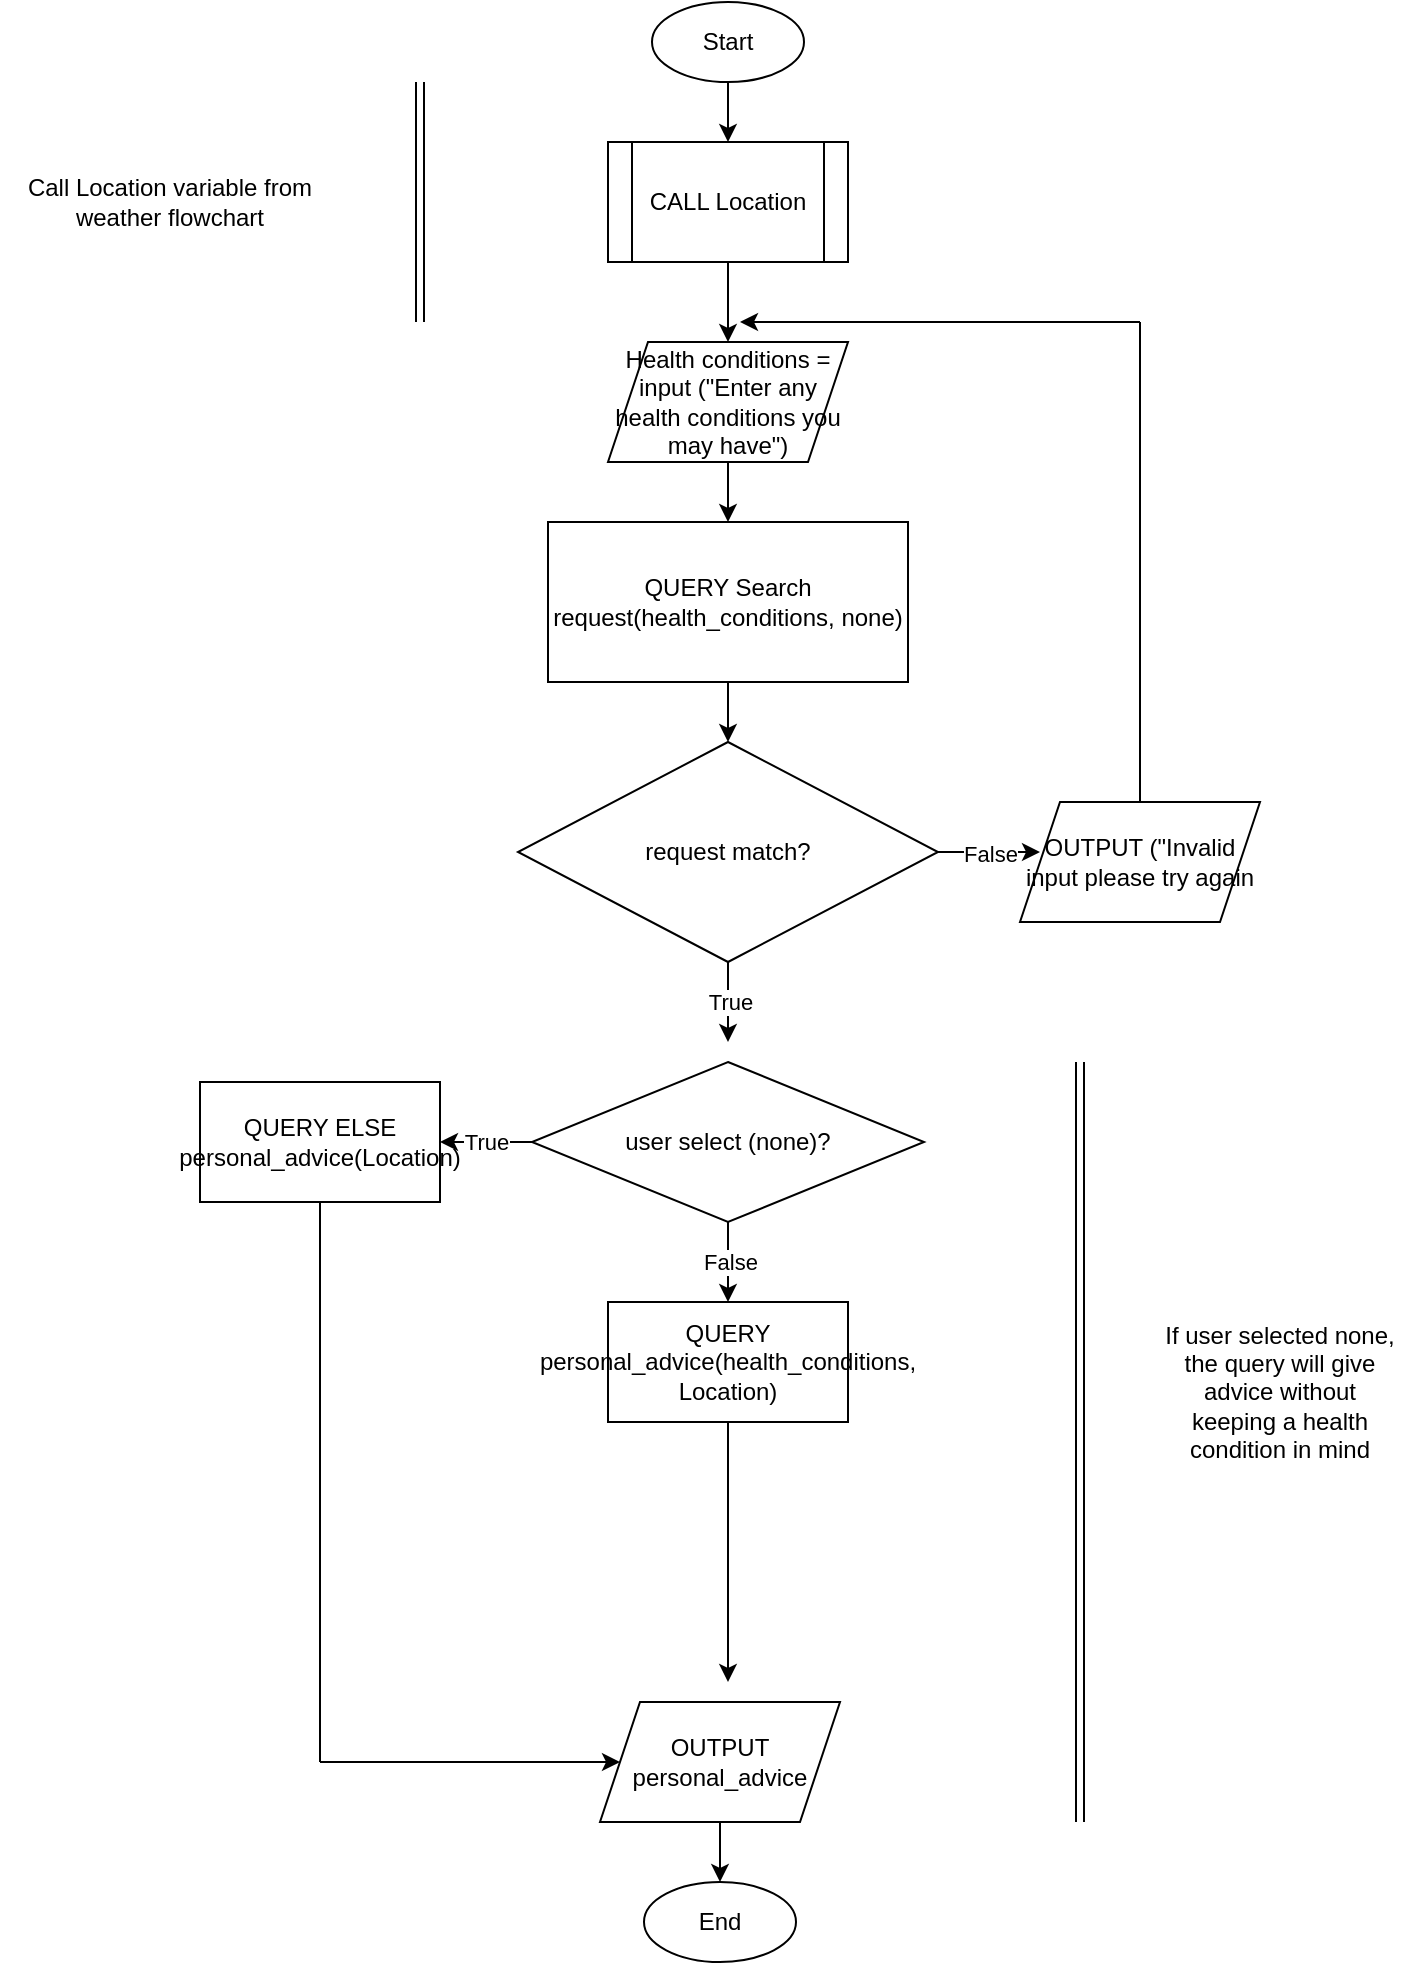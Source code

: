 <mxfile version="25.0.1">
  <diagram name="Page-1" id="wRjpRyjysHpf7FW1bX7K">
    <mxGraphModel dx="1434" dy="836" grid="1" gridSize="10" guides="1" tooltips="1" connect="1" arrows="1" fold="1" page="1" pageScale="1" pageWidth="827" pageHeight="1169" math="0" shadow="0">
      <root>
        <mxCell id="0" />
        <mxCell id="1" parent="0" />
        <mxCell id="_VGwEhrZgKGgeQ6GYy3q-2" style="edgeStyle=orthogonalEdgeStyle;rounded=0;orthogonalLoop=1;jettySize=auto;html=1;" edge="1" parent="1" source="_VGwEhrZgKGgeQ6GYy3q-1">
          <mxGeometry relative="1" as="geometry">
            <mxPoint x="414" y="100" as="targetPoint" />
          </mxGeometry>
        </mxCell>
        <mxCell id="_VGwEhrZgKGgeQ6GYy3q-1" value="Start" style="ellipse;whiteSpace=wrap;html=1;" vertex="1" parent="1">
          <mxGeometry x="376" y="30" width="76" height="40" as="geometry" />
        </mxCell>
        <mxCell id="_VGwEhrZgKGgeQ6GYy3q-5" style="edgeStyle=orthogonalEdgeStyle;rounded=0;orthogonalLoop=1;jettySize=auto;html=1;" edge="1" parent="1" source="_VGwEhrZgKGgeQ6GYy3q-4">
          <mxGeometry relative="1" as="geometry">
            <mxPoint x="414" y="200" as="targetPoint" />
          </mxGeometry>
        </mxCell>
        <mxCell id="_VGwEhrZgKGgeQ6GYy3q-4" value="CALL Location" style="shape=process;whiteSpace=wrap;html=1;backgroundOutline=1;" vertex="1" parent="1">
          <mxGeometry x="354" y="100" width="120" height="60" as="geometry" />
        </mxCell>
        <mxCell id="_VGwEhrZgKGgeQ6GYy3q-8" style="edgeStyle=orthogonalEdgeStyle;rounded=0;orthogonalLoop=1;jettySize=auto;html=1;" edge="1" parent="1" source="_VGwEhrZgKGgeQ6GYy3q-7">
          <mxGeometry relative="1" as="geometry">
            <mxPoint x="414" y="290" as="targetPoint" />
          </mxGeometry>
        </mxCell>
        <mxCell id="_VGwEhrZgKGgeQ6GYy3q-7" value="Health conditions = input (&quot;Enter any health conditions you may have&quot;)" style="shape=parallelogram;perimeter=parallelogramPerimeter;whiteSpace=wrap;html=1;fixedSize=1;" vertex="1" parent="1">
          <mxGeometry x="354" y="200" width="120" height="60" as="geometry" />
        </mxCell>
        <mxCell id="_VGwEhrZgKGgeQ6GYy3q-10" style="edgeStyle=orthogonalEdgeStyle;rounded=0;orthogonalLoop=1;jettySize=auto;html=1;" edge="1" parent="1" source="_VGwEhrZgKGgeQ6GYy3q-9">
          <mxGeometry relative="1" as="geometry">
            <mxPoint x="414" y="400" as="targetPoint" />
          </mxGeometry>
        </mxCell>
        <mxCell id="_VGwEhrZgKGgeQ6GYy3q-9" value="QUERY Search request(health_conditions, none)" style="rounded=0;whiteSpace=wrap;html=1;" vertex="1" parent="1">
          <mxGeometry x="324" y="290" width="180" height="80" as="geometry" />
        </mxCell>
        <mxCell id="_VGwEhrZgKGgeQ6GYy3q-12" value="False" style="edgeStyle=orthogonalEdgeStyle;rounded=0;orthogonalLoop=1;jettySize=auto;html=1;" edge="1" parent="1" source="_VGwEhrZgKGgeQ6GYy3q-11">
          <mxGeometry relative="1" as="geometry">
            <mxPoint x="570" y="455" as="targetPoint" />
          </mxGeometry>
        </mxCell>
        <mxCell id="_VGwEhrZgKGgeQ6GYy3q-20" value="True" style="edgeStyle=orthogonalEdgeStyle;rounded=0;orthogonalLoop=1;jettySize=auto;html=1;" edge="1" parent="1" source="_VGwEhrZgKGgeQ6GYy3q-11">
          <mxGeometry relative="1" as="geometry">
            <mxPoint x="414" y="550" as="targetPoint" />
          </mxGeometry>
        </mxCell>
        <mxCell id="_VGwEhrZgKGgeQ6GYy3q-11" value="request match?" style="rhombus;whiteSpace=wrap;html=1;" vertex="1" parent="1">
          <mxGeometry x="309" y="400" width="210" height="110" as="geometry" />
        </mxCell>
        <mxCell id="_VGwEhrZgKGgeQ6GYy3q-16" value="OUTPUT (&quot;Invalid input please try again" style="shape=parallelogram;perimeter=parallelogramPerimeter;whiteSpace=wrap;html=1;fixedSize=1;" vertex="1" parent="1">
          <mxGeometry x="560" y="430" width="120" height="60" as="geometry" />
        </mxCell>
        <mxCell id="_VGwEhrZgKGgeQ6GYy3q-18" value="" style="endArrow=none;html=1;rounded=0;" edge="1" parent="1">
          <mxGeometry width="50" height="50" relative="1" as="geometry">
            <mxPoint x="620" y="430" as="sourcePoint" />
            <mxPoint x="620" y="190" as="targetPoint" />
          </mxGeometry>
        </mxCell>
        <mxCell id="_VGwEhrZgKGgeQ6GYy3q-19" value="" style="endArrow=classic;html=1;rounded=0;" edge="1" parent="1">
          <mxGeometry width="50" height="50" relative="1" as="geometry">
            <mxPoint x="620" y="190" as="sourcePoint" />
            <mxPoint x="420" y="190" as="targetPoint" />
          </mxGeometry>
        </mxCell>
        <mxCell id="_VGwEhrZgKGgeQ6GYy3q-22" value="True" style="edgeStyle=orthogonalEdgeStyle;rounded=0;orthogonalLoop=1;jettySize=auto;html=1;" edge="1" parent="1" source="_VGwEhrZgKGgeQ6GYy3q-21">
          <mxGeometry relative="1" as="geometry">
            <mxPoint x="270" y="600" as="targetPoint" />
          </mxGeometry>
        </mxCell>
        <mxCell id="_VGwEhrZgKGgeQ6GYy3q-23" value="False" style="edgeStyle=orthogonalEdgeStyle;rounded=0;orthogonalLoop=1;jettySize=auto;html=1;" edge="1" parent="1" source="_VGwEhrZgKGgeQ6GYy3q-21">
          <mxGeometry relative="1" as="geometry">
            <mxPoint x="414" y="680" as="targetPoint" />
          </mxGeometry>
        </mxCell>
        <mxCell id="_VGwEhrZgKGgeQ6GYy3q-21" value="user select (none)?" style="rhombus;whiteSpace=wrap;html=1;" vertex="1" parent="1">
          <mxGeometry x="316" y="560" width="196" height="80" as="geometry" />
        </mxCell>
        <mxCell id="_VGwEhrZgKGgeQ6GYy3q-24" value="QUERY ELSE personal_advice(Location)" style="rounded=0;whiteSpace=wrap;html=1;" vertex="1" parent="1">
          <mxGeometry x="150" y="570" width="120" height="60" as="geometry" />
        </mxCell>
        <mxCell id="_VGwEhrZgKGgeQ6GYy3q-29" style="edgeStyle=orthogonalEdgeStyle;rounded=0;orthogonalLoop=1;jettySize=auto;html=1;" edge="1" parent="1" source="_VGwEhrZgKGgeQ6GYy3q-25">
          <mxGeometry relative="1" as="geometry">
            <mxPoint x="414" y="870" as="targetPoint" />
          </mxGeometry>
        </mxCell>
        <mxCell id="_VGwEhrZgKGgeQ6GYy3q-25" value="QUERY personal_advice(health_conditions, Location)" style="rounded=0;whiteSpace=wrap;html=1;" vertex="1" parent="1">
          <mxGeometry x="354" y="680" width="120" height="60" as="geometry" />
        </mxCell>
        <mxCell id="_VGwEhrZgKGgeQ6GYy3q-30" style="edgeStyle=orthogonalEdgeStyle;rounded=0;orthogonalLoop=1;jettySize=auto;html=1;" edge="1" parent="1" source="_VGwEhrZgKGgeQ6GYy3q-26">
          <mxGeometry relative="1" as="geometry">
            <mxPoint x="410" y="970" as="targetPoint" />
          </mxGeometry>
        </mxCell>
        <mxCell id="_VGwEhrZgKGgeQ6GYy3q-26" value="OUTPUT personal_advice" style="shape=parallelogram;perimeter=parallelogramPerimeter;whiteSpace=wrap;html=1;fixedSize=1;" vertex="1" parent="1">
          <mxGeometry x="350" y="880" width="120" height="60" as="geometry" />
        </mxCell>
        <mxCell id="_VGwEhrZgKGgeQ6GYy3q-27" value="" style="endArrow=none;html=1;rounded=0;" edge="1" parent="1">
          <mxGeometry width="50" height="50" relative="1" as="geometry">
            <mxPoint x="210" y="910" as="sourcePoint" />
            <mxPoint x="210" y="630" as="targetPoint" />
          </mxGeometry>
        </mxCell>
        <mxCell id="_VGwEhrZgKGgeQ6GYy3q-28" value="" style="endArrow=classic;html=1;rounded=0;entryX=0;entryY=0.5;entryDx=0;entryDy=0;" edge="1" parent="1" target="_VGwEhrZgKGgeQ6GYy3q-26">
          <mxGeometry width="50" height="50" relative="1" as="geometry">
            <mxPoint x="210" y="910" as="sourcePoint" />
            <mxPoint x="340" y="910" as="targetPoint" />
          </mxGeometry>
        </mxCell>
        <mxCell id="_VGwEhrZgKGgeQ6GYy3q-31" value="End" style="ellipse;whiteSpace=wrap;html=1;" vertex="1" parent="1">
          <mxGeometry x="372" y="970" width="76" height="40" as="geometry" />
        </mxCell>
        <mxCell id="_VGwEhrZgKGgeQ6GYy3q-32" value="" style="endArrow=none;html=1;rounded=0;shape=link;" edge="1" parent="1">
          <mxGeometry width="50" height="50" relative="1" as="geometry">
            <mxPoint x="260" y="190" as="sourcePoint" />
            <mxPoint x="260" y="70" as="targetPoint" />
          </mxGeometry>
        </mxCell>
        <mxCell id="_VGwEhrZgKGgeQ6GYy3q-33" value="Call Location variable from weather flowchart" style="text;html=1;align=center;verticalAlign=middle;whiteSpace=wrap;rounded=0;" vertex="1" parent="1">
          <mxGeometry x="50" y="80" width="170" height="100" as="geometry" />
        </mxCell>
        <mxCell id="_VGwEhrZgKGgeQ6GYy3q-34" value="" style="endArrow=none;html=1;rounded=0;shape=link;" edge="1" parent="1">
          <mxGeometry width="50" height="50" relative="1" as="geometry">
            <mxPoint x="590" y="940" as="sourcePoint" />
            <mxPoint x="590" y="560" as="targetPoint" />
          </mxGeometry>
        </mxCell>
        <mxCell id="_VGwEhrZgKGgeQ6GYy3q-35" value="If user selected none, the query will give advice without keeping a health condition in mind" style="text;html=1;align=center;verticalAlign=middle;whiteSpace=wrap;rounded=0;" vertex="1" parent="1">
          <mxGeometry x="630" y="700" width="120" height="50" as="geometry" />
        </mxCell>
      </root>
    </mxGraphModel>
  </diagram>
</mxfile>
